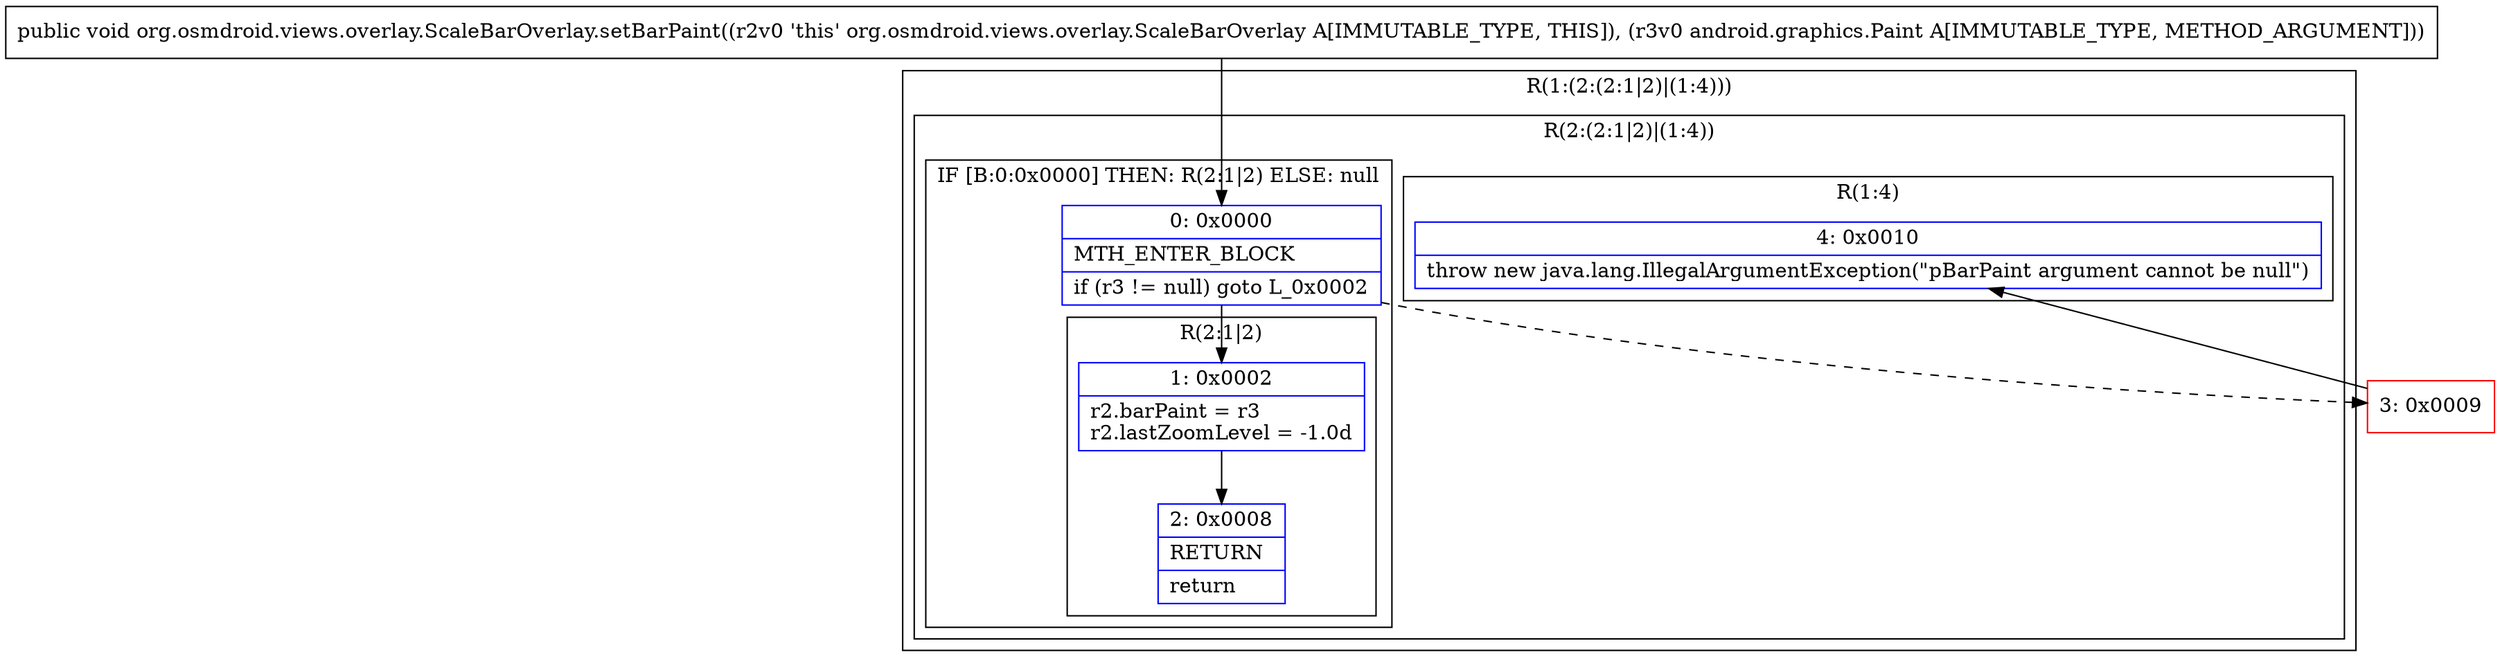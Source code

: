 digraph "CFG fororg.osmdroid.views.overlay.ScaleBarOverlay.setBarPaint(Landroid\/graphics\/Paint;)V" {
subgraph cluster_Region_739748681 {
label = "R(1:(2:(2:1|2)|(1:4)))";
node [shape=record,color=blue];
subgraph cluster_Region_747393487 {
label = "R(2:(2:1|2)|(1:4))";
node [shape=record,color=blue];
subgraph cluster_IfRegion_62624087 {
label = "IF [B:0:0x0000] THEN: R(2:1|2) ELSE: null";
node [shape=record,color=blue];
Node_0 [shape=record,label="{0\:\ 0x0000|MTH_ENTER_BLOCK\l|if (r3 != null) goto L_0x0002\l}"];
subgraph cluster_Region_2104207725 {
label = "R(2:1|2)";
node [shape=record,color=blue];
Node_1 [shape=record,label="{1\:\ 0x0002|r2.barPaint = r3\lr2.lastZoomLevel = \-1.0d\l}"];
Node_2 [shape=record,label="{2\:\ 0x0008|RETURN\l|return\l}"];
}
}
subgraph cluster_Region_1815550058 {
label = "R(1:4)";
node [shape=record,color=blue];
Node_4 [shape=record,label="{4\:\ 0x0010|throw new java.lang.IllegalArgumentException(\"pBarPaint argument cannot be null\")\l}"];
}
}
}
Node_3 [shape=record,color=red,label="{3\:\ 0x0009}"];
MethodNode[shape=record,label="{public void org.osmdroid.views.overlay.ScaleBarOverlay.setBarPaint((r2v0 'this' org.osmdroid.views.overlay.ScaleBarOverlay A[IMMUTABLE_TYPE, THIS]), (r3v0 android.graphics.Paint A[IMMUTABLE_TYPE, METHOD_ARGUMENT])) }"];
MethodNode -> Node_0;
Node_0 -> Node_1;
Node_0 -> Node_3[style=dashed];
Node_1 -> Node_2;
Node_3 -> Node_4;
}

